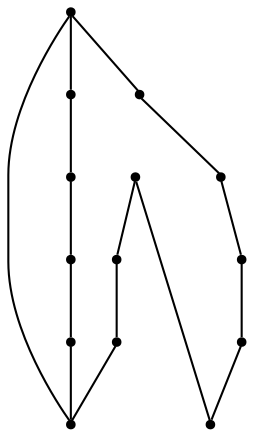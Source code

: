 graph {
  node [shape=point,comment="{\"directed\":false,\"doi\":\"10.4230/LIPIcs.GD.2024.24\",\"figure\":\"6 (5)\"}"]

  v0 [pos="1976.7534201136225,1363.7088365119362"]
  v1 [pos="1839.6182273801442,1418.5497331760666"]
  v2 [pos="1940.1839251519687,1500.8111417528148"]
  v3 [pos="1830.4758218418287,1583.0725503295632"]
  v4 [pos="1903.614557381922,1254.0269160225703"]
  v5 [pos="1896.6846498519121,1328.3111270357658"]
  v6 [pos="1684.1982235700352,1391.1292212634492"]
  v7 [pos="1867.0451896118752,1482.5308428647713"]
  v8 [pos="1601.9170824916266,1519.0914406408583"]
  v9 [pos="1803.04873241849,1546.511952553476"]
  v10 [pos="1729.9099968783971,1573.9324644660937"]
  v11 [pos="1757.3370863017353,1217.4661910853786"]
  v12 [pos="1574.4899930682882,1254.0269160225703"]
  v13 [pos="1647.6288557999883,1445.9702450886844"]

  v0 -- v1 [id="-1",pos="1976.7534201136225,1363.7088365119362 1839.6182273801442,1418.5497331760666 1839.6182273801442,1418.5497331760666 1839.6182273801442,1418.5497331760666"]
  v12 -- v5 [id="-2",pos="1574.4899930682882,1254.0269160225703 1896.6846498519121,1328.3111270357658 1896.6846498519121,1328.3111270357658 1896.6846498519121,1328.3111270357658"]
  v8 -- v7 [id="-3",pos="1601.9170824916266,1519.0914406408583 1867.0451896118752,1482.5308428647713 1867.0451896118752,1482.5308428647713 1867.0451896118752,1482.5308428647713"]
  v8 -- v9 [id="-4",pos="1601.9170824916266,1519.0914406408583 1803.04873241849,1546.511952553476 1803.04873241849,1546.511952553476 1803.04873241849,1546.511952553476"]
  v13 -- v7 [id="-5",pos="1647.6288557999883,1445.9702450886844 1867.0451896118752,1482.5308428647713 1867.0451896118752,1482.5308428647713 1867.0451896118752,1482.5308428647713"]
  v6 -- v13 [id="-6",pos="1684.1982235700352,1391.1292212634492 1647.6288557999883,1445.9702450886844 1647.6288557999883,1445.9702450886844 1647.6288557999883,1445.9702450886844"]
  v10 -- v3 [id="-7",pos="1729.9099968783971,1573.9324644660937 1830.4758218418287,1583.0725503295632 1830.4758218418287,1583.0725503295632 1830.4758218418287,1583.0725503295632"]
  v11 -- v3 [id="-9",pos="1757.3370863017353,1217.4661910853786 1830.4758218418287,1583.0725503295632 1830.4758218418287,1583.0725503295632 1830.4758218418287,1583.0725503295632"]
  v11 -- v4 [id="-11",pos="1757.3370863017353,1217.4661910853786 1903.614557381922,1254.0269160225703 1903.614557381922,1254.0269160225703 1903.614557381922,1254.0269160225703"]
  v11 -- v12 [id="-12",pos="1757.3370863017353,1217.4661910853786 1574.4899930682882,1254.0269160225703 1574.4899930682882,1254.0269160225703 1574.4899930682882,1254.0269160225703"]
  v9 -- v10 [id="-14",pos="1803.04873241849,1546.511952553476 1729.9099968783971,1573.9324644660937 1729.9099968783971,1573.9324644660937 1729.9099968783971,1573.9324644660937"]
  v1 -- v2 [id="-15",pos="1839.6182273801442,1418.5497331760666 1940.1839251519687,1500.8111417528148 1940.1839251519687,1500.8111417528148 1940.1839251519687,1500.8111417528148"]
  v5 -- v6 [id="-17",pos="1896.6846498519121,1328.3111270357658 1684.1982235700352,1391.1292212634492 1684.1982235700352,1391.1292212634492 1684.1982235700352,1391.1292212634492"]
  v4 -- v0 [id="-18",pos="1903.614557381922,1254.0269160225703 1976.7534201136225,1363.7088365119362 1976.7534201136225,1363.7088365119362 1976.7534201136225,1363.7088365119362"]
  v2 -- v3 [id="-19",pos="1940.1839251519687,1500.8111417528148 1830.4758218418287,1583.0725503295632 1830.4758218418287,1583.0725503295632 1830.4758218418287,1583.0725503295632"]
}